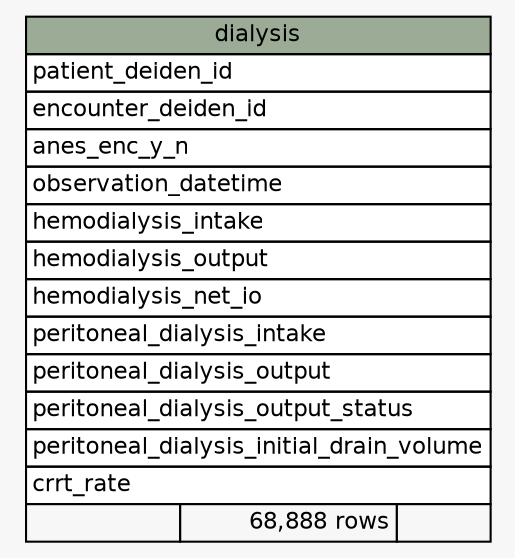 // dot 2.38.0 on Linux 4.15.0-34-generic
// SchemaSpy rev 590
digraph "dialysis" {
  graph [
    rankdir="RL"
    bgcolor="#f7f7f7"
    nodesep="0.18"
    ranksep="0.46"
    fontname="Helvetica"
    fontsize="11"
  ];
  node [
    fontname="Helvetica"
    fontsize="11"
    shape="plaintext"
  ];
  edge [
    arrowsize="0.8"
  ];
  "dialysis" [
    label=<
    <TABLE BORDER="0" CELLBORDER="1" CELLSPACING="0" BGCOLOR="#ffffff">
      <TR><TD COLSPAN="3" BGCOLOR="#9bab96" ALIGN="CENTER">dialysis</TD></TR>
      <TR><TD PORT="patient_deiden_id" COLSPAN="3" ALIGN="LEFT">patient_deiden_id</TD></TR>
      <TR><TD PORT="encounter_deiden_id" COLSPAN="3" ALIGN="LEFT">encounter_deiden_id</TD></TR>
      <TR><TD PORT="anes_enc_y_n" COLSPAN="3" ALIGN="LEFT">anes_enc_y_n</TD></TR>
      <TR><TD PORT="observation_datetime" COLSPAN="3" ALIGN="LEFT">observation_datetime</TD></TR>
      <TR><TD PORT="hemodialysis_intake" COLSPAN="3" ALIGN="LEFT">hemodialysis_intake</TD></TR>
      <TR><TD PORT="hemodialysis_output" COLSPAN="3" ALIGN="LEFT">hemodialysis_output</TD></TR>
      <TR><TD PORT="hemodialysis_net_io" COLSPAN="3" ALIGN="LEFT">hemodialysis_net_io</TD></TR>
      <TR><TD PORT="peritoneal_dialysis_intake" COLSPAN="3" ALIGN="LEFT">peritoneal_dialysis_intake</TD></TR>
      <TR><TD PORT="peritoneal_dialysis_output" COLSPAN="3" ALIGN="LEFT">peritoneal_dialysis_output</TD></TR>
      <TR><TD PORT="peritoneal_dialysis_output_status" COLSPAN="3" ALIGN="LEFT">peritoneal_dialysis_output_status</TD></TR>
      <TR><TD PORT="peritoneal_dialysis_initial_drain_volume" COLSPAN="3" ALIGN="LEFT">peritoneal_dialysis_initial_drain_volume</TD></TR>
      <TR><TD PORT="crrt_rate" COLSPAN="3" ALIGN="LEFT">crrt_rate</TD></TR>
      <TR><TD ALIGN="LEFT" BGCOLOR="#f7f7f7">  </TD><TD ALIGN="RIGHT" BGCOLOR="#f7f7f7">68,888 rows</TD><TD ALIGN="RIGHT" BGCOLOR="#f7f7f7">  </TD></TR>
    </TABLE>>
    URL="tables/dialysis.html"
    tooltip="dialysis"
  ];
}
